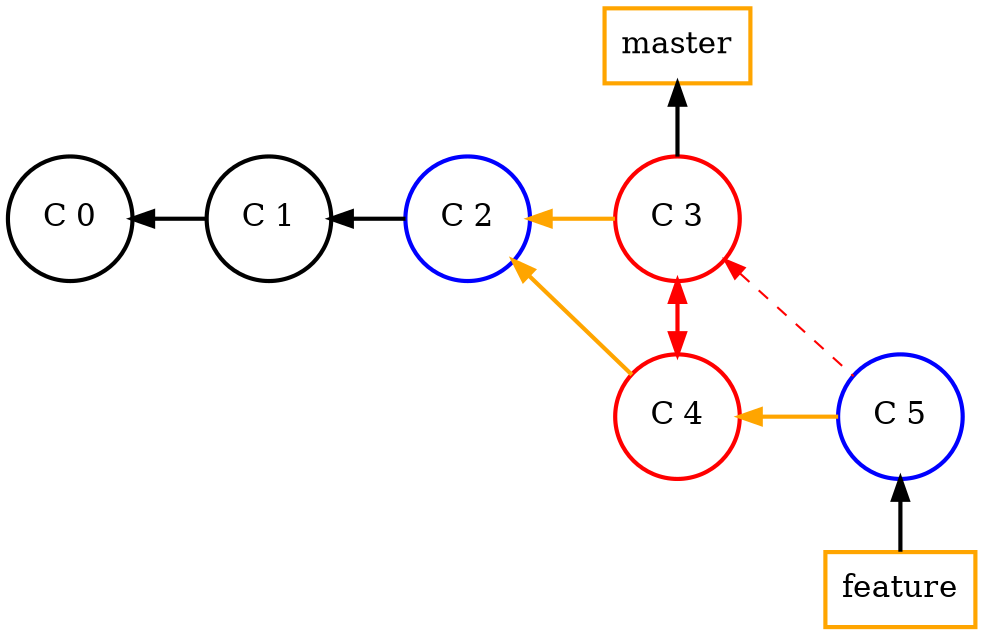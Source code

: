 digraph git_merge_fast_fwd {
    splines=line
    rankdir=LR
    bgcolor=transparent

    node[width=0.3, shape=rect,fontsize=15.0, style=bold, color=orange]
    edge[dir=back, style=bold]
    master [label="master"]
    feature [label="feature"]

    node[shape=circle,fontsize=15.0, color=""]
    c_0 [label="C 0", group=master]
    c_1 [label="C 1", group=master]

    /* Marked nodes */
    node[shape=circle, color=blue]
    c_2 [label="C 2", group=master]
    c_5 [label="C 5", group=branch]

    /* Conflicting nodes */
    node[shape=circle, color=red]
    c_3 [label="C 3", group=master]
    c_4 [label="C 4", group=branch]

    edge[color=orange]
    c_2 -> c_4
    c_2 -> c_3
    c_4 -> c_5

    edge[color="",dir=back]
    c_0 -> c_1 -> c_2
    c_3 -> c_4 [color=red,dir=both,minlen=2]

    master -> c_3 [minlen=2]
    c_5 -> feature [minlen=2]

    c_3 -> c_5 [style=dashed, color=red]

    {rank=same; master c_4 c_3 }
    {rank=same; feature c_5 }
}
